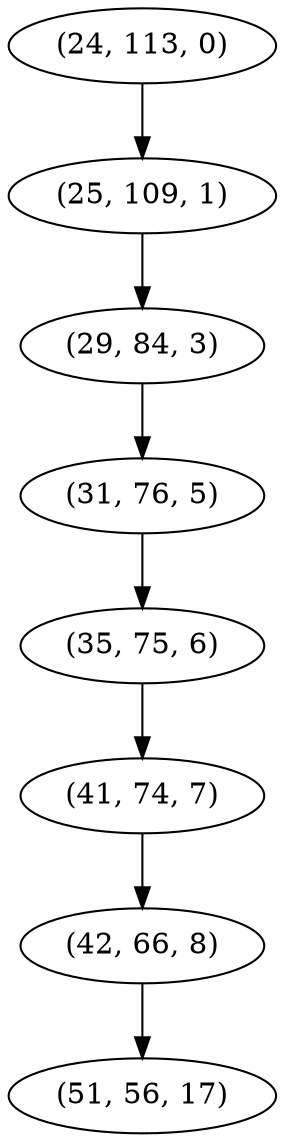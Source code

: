 digraph tree {
    "(24, 113, 0)";
    "(25, 109, 1)";
    "(29, 84, 3)";
    "(31, 76, 5)";
    "(35, 75, 6)";
    "(41, 74, 7)";
    "(42, 66, 8)";
    "(51, 56, 17)";
    "(24, 113, 0)" -> "(25, 109, 1)";
    "(25, 109, 1)" -> "(29, 84, 3)";
    "(29, 84, 3)" -> "(31, 76, 5)";
    "(31, 76, 5)" -> "(35, 75, 6)";
    "(35, 75, 6)" -> "(41, 74, 7)";
    "(41, 74, 7)" -> "(42, 66, 8)";
    "(42, 66, 8)" -> "(51, 56, 17)";
}
